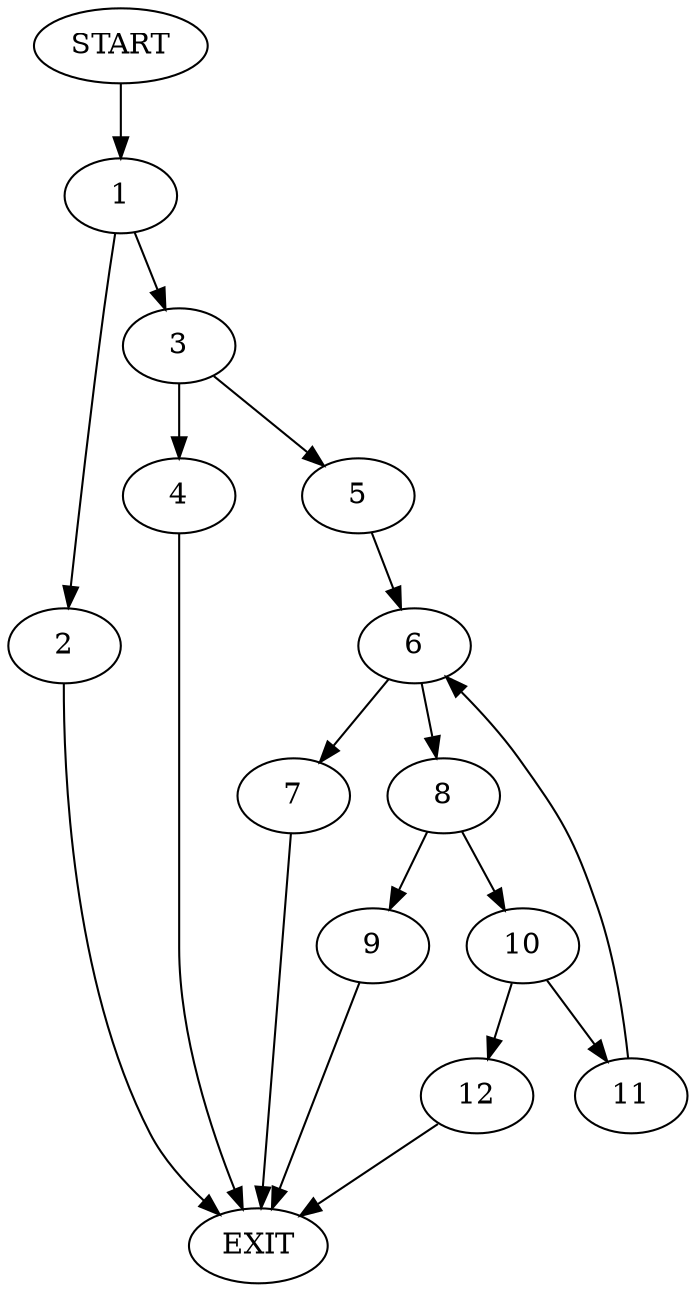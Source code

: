 digraph {
0 [label="START"]
13 [label="EXIT"]
0 -> 1
1 -> 2
1 -> 3
2 -> 13
3 -> 4
3 -> 5
4 -> 13
5 -> 6
6 -> 7
6 -> 8
8 -> 9
8 -> 10
7 -> 13
10 -> 11
10 -> 12
9 -> 13
11 -> 6
12 -> 13
}
